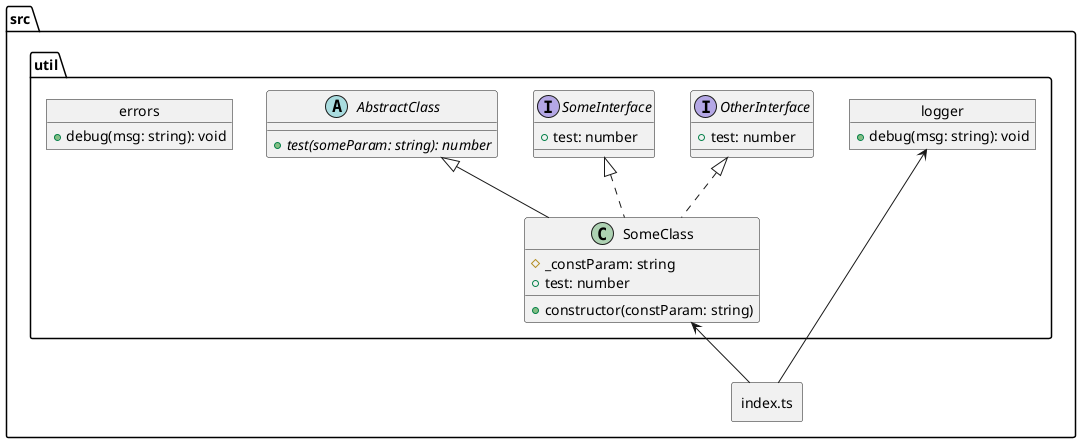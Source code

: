 @startuml
    folder "src" as src_b874d07 {
      rectangle "index.ts" as index_ts_e4daf83f {
      }
      folder "util" as util_28bcbc6c {
        abstract "AbstractClass" as abstract_class_48ddc9a9 {
          + {abstract} test(someParam: string): number
        }
        object "errors" as errors_90641da1 {
          + debug(msg: string): void
        }
        object "logger" as logger_d1ee5f1e {
          + debug(msg: string): void
        }
        interface "OtherInterface" as other_interface_9bbef566 {
          + test: number
        }
        class "SomeClass" as some_class_3e48ea5d {
          # _constParam: string
          + constructor(constParam: string)
          + test: number
        }
        interface "SomeInterface" as some_interface_7947f676 {
          + test: number
        }
      }
    }
  index_ts_e4daf83f -up-> some_class_3e48ea5d
  index_ts_e4daf83f -up-> logger_d1ee5f1e
  some_class_3e48ea5d -up-|> abstract_class_48ddc9a9
  some_class_3e48ea5d .up.|> some_interface_7947f676
  some_class_3e48ea5d .up.|> other_interface_9bbef566
@enduml